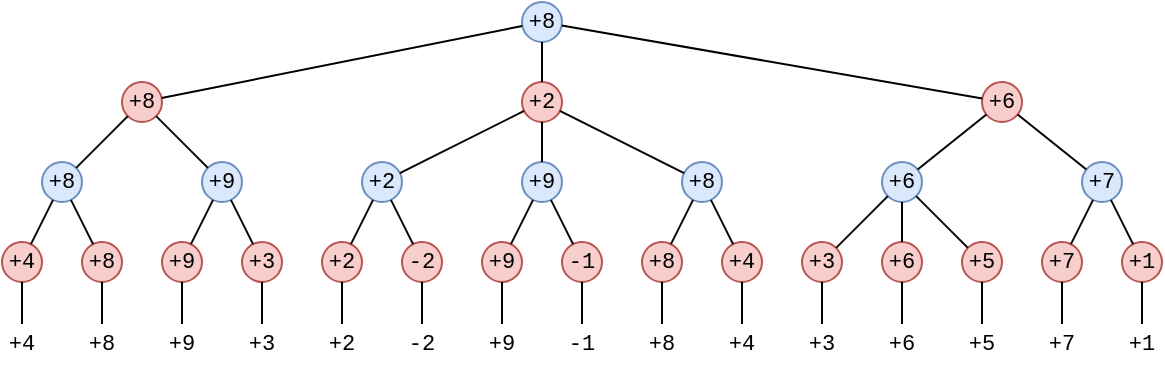 <mxfile version="24.7.5">
  <diagram name="Page-1" id="nAOH3eZicdSQfYtLonMW">
    <mxGraphModel dx="676" dy="428" grid="1" gridSize="10" guides="1" tooltips="1" connect="1" arrows="1" fold="1" page="1" pageScale="1" pageWidth="600" pageHeight="200" math="0" shadow="0">
      <root>
        <mxCell id="0" />
        <mxCell id="1" parent="0" />
        <mxCell id="9BBqrbZMhpgvefR6SsMU-2" value="+8" style="ellipse;whiteSpace=wrap;html=1;aspect=fixed;fontFamily=Courier New;fontSize=11;fillColor=#dae8fc;strokeColor=#6c8ebf;" parent="1" vertex="1">
          <mxGeometry x="270" y="10" width="20" height="20" as="geometry" />
        </mxCell>
        <mxCell id="9BBqrbZMhpgvefR6SsMU-8" value="+8" style="ellipse;whiteSpace=wrap;html=1;aspect=fixed;fontFamily=Courier New;fontSize=11;fillColor=#f8cecc;strokeColor=#b85450;" parent="1" vertex="1">
          <mxGeometry x="70" y="50" width="20" height="20" as="geometry" />
        </mxCell>
        <mxCell id="9BBqrbZMhpgvefR6SsMU-9" value="+2" style="ellipse;whiteSpace=wrap;html=1;aspect=fixed;fontFamily=Courier New;fontSize=11;fillColor=#f8cecc;strokeColor=#b85450;" parent="1" vertex="1">
          <mxGeometry x="270" y="50" width="20" height="20" as="geometry" />
        </mxCell>
        <mxCell id="9BBqrbZMhpgvefR6SsMU-10" value="+6" style="ellipse;whiteSpace=wrap;html=1;aspect=fixed;fontFamily=Courier New;fontSize=11;fillColor=#f8cecc;strokeColor=#b85450;" parent="1" vertex="1">
          <mxGeometry x="500" y="50" width="20" height="20" as="geometry" />
        </mxCell>
        <mxCell id="9BBqrbZMhpgvefR6SsMU-13" value="" style="endArrow=none;html=1;rounded=0;fontFamily=Courier New;fontSize=11;" parent="1" source="9BBqrbZMhpgvefR6SsMU-8" target="9BBqrbZMhpgvefR6SsMU-2" edge="1">
          <mxGeometry width="50" height="50" relative="1" as="geometry">
            <mxPoint x="440" y="180" as="sourcePoint" />
            <mxPoint x="490" y="130" as="targetPoint" />
          </mxGeometry>
        </mxCell>
        <mxCell id="9BBqrbZMhpgvefR6SsMU-14" value="" style="endArrow=none;html=1;rounded=0;fontFamily=Courier New;fontSize=11;" parent="1" source="9BBqrbZMhpgvefR6SsMU-9" target="9BBqrbZMhpgvefR6SsMU-2" edge="1">
          <mxGeometry width="50" height="50" relative="1" as="geometry">
            <mxPoint x="179" y="76" as="sourcePoint" />
            <mxPoint x="301" y="24" as="targetPoint" />
          </mxGeometry>
        </mxCell>
        <mxCell id="9BBqrbZMhpgvefR6SsMU-15" value="" style="endArrow=none;html=1;rounded=0;fontFamily=Courier New;fontSize=11;" parent="1" source="9BBqrbZMhpgvefR6SsMU-10" target="9BBqrbZMhpgvefR6SsMU-2" edge="1">
          <mxGeometry width="50" height="50" relative="1" as="geometry">
            <mxPoint x="189" y="86" as="sourcePoint" />
            <mxPoint x="311" y="34" as="targetPoint" />
          </mxGeometry>
        </mxCell>
        <mxCell id="9BBqrbZMhpgvefR6SsMU-16" value="+8" style="ellipse;whiteSpace=wrap;html=1;aspect=fixed;fontFamily=Courier New;fontSize=11;fillColor=#dae8fc;strokeColor=#6c8ebf;" parent="1" vertex="1">
          <mxGeometry x="30" y="90" width="20" height="20" as="geometry" />
        </mxCell>
        <mxCell id="9BBqrbZMhpgvefR6SsMU-17" value="+2" style="ellipse;whiteSpace=wrap;html=1;aspect=fixed;fontFamily=Courier New;fontSize=11;fillColor=#dae8fc;strokeColor=#6c8ebf;" parent="1" vertex="1">
          <mxGeometry x="190" y="90" width="20" height="20" as="geometry" />
        </mxCell>
        <mxCell id="9BBqrbZMhpgvefR6SsMU-18" value="+8" style="ellipse;whiteSpace=wrap;html=1;aspect=fixed;fontFamily=Courier New;fontSize=11;fillColor=#dae8fc;strokeColor=#6c8ebf;" parent="1" vertex="1">
          <mxGeometry x="350" y="90" width="20" height="20" as="geometry" />
        </mxCell>
        <mxCell id="9BBqrbZMhpgvefR6SsMU-19" value="+9" style="ellipse;whiteSpace=wrap;html=1;aspect=fixed;fontFamily=Courier New;fontSize=11;fillColor=#dae8fc;strokeColor=#6c8ebf;" parent="1" vertex="1">
          <mxGeometry x="110" y="90" width="20" height="20" as="geometry" />
        </mxCell>
        <mxCell id="9BBqrbZMhpgvefR6SsMU-20" value="+9" style="ellipse;whiteSpace=wrap;html=1;aspect=fixed;fontFamily=Courier New;fontSize=11;fillColor=#dae8fc;strokeColor=#6c8ebf;" parent="1" vertex="1">
          <mxGeometry x="270" y="90" width="20" height="20" as="geometry" />
        </mxCell>
        <mxCell id="9BBqrbZMhpgvefR6SsMU-21" value="+6" style="ellipse;whiteSpace=wrap;html=1;aspect=fixed;fontFamily=Courier New;fontSize=11;fillColor=#dae8fc;strokeColor=#6c8ebf;" parent="1" vertex="1">
          <mxGeometry x="450" y="90" width="20" height="20" as="geometry" />
        </mxCell>
        <mxCell id="9BBqrbZMhpgvefR6SsMU-23" value="+7" style="ellipse;whiteSpace=wrap;html=1;aspect=fixed;fontFamily=Courier New;fontSize=11;fillColor=#dae8fc;strokeColor=#6c8ebf;" parent="1" vertex="1">
          <mxGeometry x="550" y="90" width="20" height="20" as="geometry" />
        </mxCell>
        <mxCell id="9BBqrbZMhpgvefR6SsMU-24" value="" style="endArrow=none;html=1;rounded=0;fontFamily=Courier New;fontSize=11;" parent="1" source="9BBqrbZMhpgvefR6SsMU-16" target="9BBqrbZMhpgvefR6SsMU-8" edge="1">
          <mxGeometry width="50" height="50" relative="1" as="geometry">
            <mxPoint x="170" y="48" as="sourcePoint" />
            <mxPoint x="300" y="22" as="targetPoint" />
          </mxGeometry>
        </mxCell>
        <mxCell id="9BBqrbZMhpgvefR6SsMU-25" value="" style="endArrow=none;html=1;rounded=0;fontFamily=Courier New;fontSize=11;" parent="1" source="9BBqrbZMhpgvefR6SsMU-19" target="9BBqrbZMhpgvefR6SsMU-8" edge="1">
          <mxGeometry width="50" height="50" relative="1" as="geometry">
            <mxPoint x="97" y="113" as="sourcePoint" />
            <mxPoint x="153" y="57" as="targetPoint" />
          </mxGeometry>
        </mxCell>
        <mxCell id="9BBqrbZMhpgvefR6SsMU-26" value="" style="endArrow=none;html=1;rounded=0;fontFamily=Courier New;fontSize=11;" parent="1" source="9BBqrbZMhpgvefR6SsMU-17" target="9BBqrbZMhpgvefR6SsMU-9" edge="1">
          <mxGeometry width="50" height="50" relative="1" as="geometry">
            <mxPoint x="107" y="123" as="sourcePoint" />
            <mxPoint x="163" y="67" as="targetPoint" />
          </mxGeometry>
        </mxCell>
        <mxCell id="9BBqrbZMhpgvefR6SsMU-27" value="" style="endArrow=none;html=1;rounded=0;fontFamily=Courier New;fontSize=11;" parent="1" source="9BBqrbZMhpgvefR6SsMU-20" target="9BBqrbZMhpgvefR6SsMU-9" edge="1">
          <mxGeometry width="50" height="50" relative="1" as="geometry">
            <mxPoint x="117" y="133" as="sourcePoint" />
            <mxPoint x="173" y="77" as="targetPoint" />
          </mxGeometry>
        </mxCell>
        <mxCell id="9BBqrbZMhpgvefR6SsMU-28" value="" style="endArrow=none;html=1;rounded=0;fontFamily=Courier New;fontSize=11;" parent="1" source="9BBqrbZMhpgvefR6SsMU-18" target="9BBqrbZMhpgvefR6SsMU-9" edge="1">
          <mxGeometry width="50" height="50" relative="1" as="geometry">
            <mxPoint x="327" y="110" as="sourcePoint" />
            <mxPoint x="313" y="60" as="targetPoint" />
          </mxGeometry>
        </mxCell>
        <mxCell id="9BBqrbZMhpgvefR6SsMU-29" value="" style="endArrow=none;html=1;rounded=0;fontFamily=Courier New;fontSize=11;" parent="1" source="9BBqrbZMhpgvefR6SsMU-21" target="9BBqrbZMhpgvefR6SsMU-10" edge="1">
          <mxGeometry width="50" height="50" relative="1" as="geometry">
            <mxPoint x="337" y="120" as="sourcePoint" />
            <mxPoint x="323" y="70" as="targetPoint" />
          </mxGeometry>
        </mxCell>
        <mxCell id="9BBqrbZMhpgvefR6SsMU-30" value="" style="endArrow=none;html=1;rounded=0;fontFamily=Courier New;fontSize=11;" parent="1" source="9BBqrbZMhpgvefR6SsMU-23" target="9BBqrbZMhpgvefR6SsMU-10" edge="1">
          <mxGeometry width="50" height="50" relative="1" as="geometry">
            <mxPoint x="477" y="110" as="sourcePoint" />
            <mxPoint x="463" y="60" as="targetPoint" />
          </mxGeometry>
        </mxCell>
        <mxCell id="9BBqrbZMhpgvefR6SsMU-31" value="+4" style="ellipse;whiteSpace=wrap;html=1;aspect=fixed;fontFamily=Courier New;fontSize=11;fillColor=#f8cecc;strokeColor=#b85450;" parent="1" vertex="1">
          <mxGeometry x="10" y="130" width="20" height="20" as="geometry" />
        </mxCell>
        <mxCell id="9BBqrbZMhpgvefR6SsMU-32" value="+8" style="ellipse;whiteSpace=wrap;html=1;aspect=fixed;fontFamily=Courier New;fontSize=11;fillColor=#f8cecc;strokeColor=#b85450;" parent="1" vertex="1">
          <mxGeometry x="50" y="130" width="20" height="20" as="geometry" />
        </mxCell>
        <mxCell id="9BBqrbZMhpgvefR6SsMU-33" value="" style="endArrow=none;html=1;rounded=0;fontFamily=Courier New;fontSize=11;" parent="1" source="9BBqrbZMhpgvefR6SsMU-31" target="9BBqrbZMhpgvefR6SsMU-16" edge="1">
          <mxGeometry width="50" height="50" relative="1" as="geometry">
            <mxPoint x="-13" y="160" as="sourcePoint" />
            <mxPoint x="93" y="87" as="targetPoint" />
          </mxGeometry>
        </mxCell>
        <mxCell id="9BBqrbZMhpgvefR6SsMU-34" value="" style="endArrow=none;html=1;rounded=0;fontFamily=Courier New;fontSize=11;" parent="1" source="9BBqrbZMhpgvefR6SsMU-32" target="9BBqrbZMhpgvefR6SsMU-16" edge="1">
          <mxGeometry width="50" height="50" relative="1" as="geometry">
            <mxPoint x="127" y="150" as="sourcePoint" />
            <mxPoint x="109" y="85" as="targetPoint" />
          </mxGeometry>
        </mxCell>
        <mxCell id="9BBqrbZMhpgvefR6SsMU-35" value="+9" style="ellipse;whiteSpace=wrap;html=1;aspect=fixed;fontFamily=Courier New;fontSize=11;fillColor=#f8cecc;strokeColor=#b85450;" parent="1" vertex="1">
          <mxGeometry x="90" y="130" width="20" height="20" as="geometry" />
        </mxCell>
        <mxCell id="9BBqrbZMhpgvefR6SsMU-36" value="+3" style="ellipse;whiteSpace=wrap;html=1;aspect=fixed;fontFamily=Courier New;fontSize=11;fillColor=#f8cecc;strokeColor=#b85450;" parent="1" vertex="1">
          <mxGeometry x="130" y="130" width="20" height="20" as="geometry" />
        </mxCell>
        <mxCell id="9BBqrbZMhpgvefR6SsMU-37" value="" style="endArrow=none;html=1;rounded=0;fontFamily=Courier New;fontSize=11;" parent="1" source="9BBqrbZMhpgvefR6SsMU-35" target="9BBqrbZMhpgvefR6SsMU-19" edge="1">
          <mxGeometry width="50" height="50" relative="1" as="geometry">
            <mxPoint x="67" y="160" as="sourcePoint" />
            <mxPoint x="173" y="87" as="targetPoint" />
          </mxGeometry>
        </mxCell>
        <mxCell id="9BBqrbZMhpgvefR6SsMU-38" value="" style="endArrow=none;html=1;rounded=0;fontFamily=Courier New;fontSize=11;" parent="1" source="9BBqrbZMhpgvefR6SsMU-36" target="9BBqrbZMhpgvefR6SsMU-19" edge="1">
          <mxGeometry width="50" height="50" relative="1" as="geometry">
            <mxPoint x="207" y="150" as="sourcePoint" />
            <mxPoint x="189" y="85" as="targetPoint" />
          </mxGeometry>
        </mxCell>
        <mxCell id="9BBqrbZMhpgvefR6SsMU-39" value="+2" style="ellipse;whiteSpace=wrap;html=1;aspect=fixed;fontFamily=Courier New;fontSize=11;fillColor=#f8cecc;strokeColor=#b85450;" parent="1" vertex="1">
          <mxGeometry x="170" y="130" width="20" height="20" as="geometry" />
        </mxCell>
        <mxCell id="9BBqrbZMhpgvefR6SsMU-40" value="-2" style="ellipse;whiteSpace=wrap;html=1;aspect=fixed;fontFamily=Courier New;fontSize=11;fillColor=#f8cecc;strokeColor=#b85450;" parent="1" vertex="1">
          <mxGeometry x="210" y="130" width="20" height="20" as="geometry" />
        </mxCell>
        <mxCell id="9BBqrbZMhpgvefR6SsMU-41" value="" style="endArrow=none;html=1;rounded=0;fontFamily=Courier New;fontSize=11;" parent="1" source="9BBqrbZMhpgvefR6SsMU-39" target="9BBqrbZMhpgvefR6SsMU-17" edge="1">
          <mxGeometry width="50" height="50" relative="1" as="geometry">
            <mxPoint x="127" y="160" as="sourcePoint" />
            <mxPoint x="233" y="87" as="targetPoint" />
          </mxGeometry>
        </mxCell>
        <mxCell id="9BBqrbZMhpgvefR6SsMU-42" value="" style="endArrow=none;html=1;rounded=0;fontFamily=Courier New;fontSize=11;" parent="1" source="9BBqrbZMhpgvefR6SsMU-40" target="9BBqrbZMhpgvefR6SsMU-17" edge="1">
          <mxGeometry width="50" height="50" relative="1" as="geometry">
            <mxPoint x="267" y="150" as="sourcePoint" />
            <mxPoint x="249" y="85" as="targetPoint" />
          </mxGeometry>
        </mxCell>
        <mxCell id="9BBqrbZMhpgvefR6SsMU-43" value="+9" style="ellipse;whiteSpace=wrap;html=1;aspect=fixed;fontFamily=Courier New;fontSize=11;fillColor=#f8cecc;strokeColor=#b85450;" parent="1" vertex="1">
          <mxGeometry x="250" y="130" width="20" height="20" as="geometry" />
        </mxCell>
        <mxCell id="9BBqrbZMhpgvefR6SsMU-44" value="-1" style="ellipse;whiteSpace=wrap;html=1;aspect=fixed;fontFamily=Courier New;fontSize=11;fillColor=#f8cecc;strokeColor=#b85450;" parent="1" vertex="1">
          <mxGeometry x="290" y="130" width="20" height="20" as="geometry" />
        </mxCell>
        <mxCell id="9BBqrbZMhpgvefR6SsMU-45" value="" style="endArrow=none;html=1;rounded=0;fontFamily=Courier New;fontSize=11;" parent="1" source="9BBqrbZMhpgvefR6SsMU-43" target="9BBqrbZMhpgvefR6SsMU-20" edge="1">
          <mxGeometry width="50" height="50" relative="1" as="geometry">
            <mxPoint x="187" y="160" as="sourcePoint" />
            <mxPoint x="293" y="87" as="targetPoint" />
          </mxGeometry>
        </mxCell>
        <mxCell id="9BBqrbZMhpgvefR6SsMU-46" value="" style="endArrow=none;html=1;rounded=0;fontFamily=Courier New;fontSize=11;" parent="1" source="9BBqrbZMhpgvefR6SsMU-44" target="9BBqrbZMhpgvefR6SsMU-20" edge="1">
          <mxGeometry width="50" height="50" relative="1" as="geometry">
            <mxPoint x="327" y="150" as="sourcePoint" />
            <mxPoint x="309" y="85" as="targetPoint" />
          </mxGeometry>
        </mxCell>
        <mxCell id="9BBqrbZMhpgvefR6SsMU-47" value="+3" style="ellipse;whiteSpace=wrap;html=1;aspect=fixed;fontFamily=Courier New;fontSize=11;fillColor=#f8cecc;strokeColor=#b85450;" parent="1" vertex="1">
          <mxGeometry x="410" y="130" width="20" height="20" as="geometry" />
        </mxCell>
        <mxCell id="9BBqrbZMhpgvefR6SsMU-48" value="+6" style="ellipse;whiteSpace=wrap;html=1;aspect=fixed;fontFamily=Courier New;fontSize=11;fillColor=#f8cecc;strokeColor=#b85450;" parent="1" vertex="1">
          <mxGeometry x="450" y="130" width="20" height="20" as="geometry" />
        </mxCell>
        <mxCell id="9BBqrbZMhpgvefR6SsMU-49" value="" style="endArrow=none;html=1;rounded=0;fontFamily=Courier New;fontSize=11;" parent="1" source="9BBqrbZMhpgvefR6SsMU-47" target="9BBqrbZMhpgvefR6SsMU-21" edge="1">
          <mxGeometry width="50" height="50" relative="1" as="geometry">
            <mxPoint x="307" y="160" as="sourcePoint" />
            <mxPoint x="413" y="87" as="targetPoint" />
          </mxGeometry>
        </mxCell>
        <mxCell id="9BBqrbZMhpgvefR6SsMU-50" value="" style="endArrow=none;html=1;rounded=0;fontFamily=Courier New;fontSize=11;" parent="1" source="9BBqrbZMhpgvefR6SsMU-48" target="9BBqrbZMhpgvefR6SsMU-21" edge="1">
          <mxGeometry width="50" height="50" relative="1" as="geometry">
            <mxPoint x="447" y="150" as="sourcePoint" />
            <mxPoint x="429" y="85" as="targetPoint" />
          </mxGeometry>
        </mxCell>
        <mxCell id="9BBqrbZMhpgvefR6SsMU-51" value="+7" style="ellipse;whiteSpace=wrap;html=1;aspect=fixed;fontFamily=Courier New;fontSize=11;fillColor=#f8cecc;strokeColor=#b85450;" parent="1" vertex="1">
          <mxGeometry x="530" y="130" width="20" height="20" as="geometry" />
        </mxCell>
        <mxCell id="9BBqrbZMhpgvefR6SsMU-52" value="+1" style="ellipse;whiteSpace=wrap;html=1;aspect=fixed;fontFamily=Courier New;fontSize=11;fillColor=#f8cecc;strokeColor=#b85450;" parent="1" vertex="1">
          <mxGeometry x="570" y="130" width="20" height="20" as="geometry" />
        </mxCell>
        <mxCell id="9BBqrbZMhpgvefR6SsMU-53" value="" style="endArrow=none;html=1;rounded=0;fontFamily=Courier New;fontSize=11;" parent="1" source="9BBqrbZMhpgvefR6SsMU-51" target="9BBqrbZMhpgvefR6SsMU-23" edge="1">
          <mxGeometry width="50" height="50" relative="1" as="geometry">
            <mxPoint x="387" y="160" as="sourcePoint" />
            <mxPoint x="493" y="87" as="targetPoint" />
          </mxGeometry>
        </mxCell>
        <mxCell id="9BBqrbZMhpgvefR6SsMU-54" value="" style="endArrow=none;html=1;rounded=0;fontFamily=Courier New;fontSize=11;" parent="1" source="9BBqrbZMhpgvefR6SsMU-52" target="9BBqrbZMhpgvefR6SsMU-23" edge="1">
          <mxGeometry width="50" height="50" relative="1" as="geometry">
            <mxPoint x="527" y="150" as="sourcePoint" />
            <mxPoint x="509" y="85" as="targetPoint" />
          </mxGeometry>
        </mxCell>
        <mxCell id="9BBqrbZMhpgvefR6SsMU-55" value="+5" style="ellipse;whiteSpace=wrap;html=1;aspect=fixed;fontFamily=Courier New;fontSize=11;fillColor=#f8cecc;strokeColor=#b85450;" parent="1" vertex="1">
          <mxGeometry x="490" y="130" width="20" height="20" as="geometry" />
        </mxCell>
        <mxCell id="9BBqrbZMhpgvefR6SsMU-56" value="" style="endArrow=none;html=1;rounded=0;fontFamily=Courier New;fontSize=11;" parent="1" source="9BBqrbZMhpgvefR6SsMU-55" target="9BBqrbZMhpgvefR6SsMU-21" edge="1">
          <mxGeometry width="50" height="50" relative="1" as="geometry">
            <mxPoint x="467" y="150" as="sourcePoint" />
            <mxPoint x="449" y="85" as="targetPoint" />
          </mxGeometry>
        </mxCell>
        <mxCell id="9BBqrbZMhpgvefR6SsMU-57" value="+8" style="ellipse;whiteSpace=wrap;html=1;aspect=fixed;fontFamily=Courier New;fontSize=11;fillColor=#f8cecc;strokeColor=#b85450;" parent="1" vertex="1">
          <mxGeometry x="330" y="130" width="20" height="20" as="geometry" />
        </mxCell>
        <mxCell id="9BBqrbZMhpgvefR6SsMU-58" value="+4" style="ellipse;whiteSpace=wrap;html=1;aspect=fixed;fontFamily=Courier New;fontSize=11;fillColor=#f8cecc;strokeColor=#b85450;" parent="1" vertex="1">
          <mxGeometry x="370" y="130" width="20" height="20" as="geometry" />
        </mxCell>
        <mxCell id="9BBqrbZMhpgvefR6SsMU-59" value="" style="endArrow=none;html=1;rounded=0;fontFamily=Courier New;fontSize=11;" parent="1" source="9BBqrbZMhpgvefR6SsMU-57" target="9BBqrbZMhpgvefR6SsMU-18" edge="1">
          <mxGeometry width="50" height="50" relative="1" as="geometry">
            <mxPoint x="242" y="161" as="sourcePoint" />
            <mxPoint x="351" y="80" as="targetPoint" />
          </mxGeometry>
        </mxCell>
        <mxCell id="9BBqrbZMhpgvefR6SsMU-60" value="" style="endArrow=none;html=1;rounded=0;fontFamily=Courier New;fontSize=11;" parent="1" source="9BBqrbZMhpgvefR6SsMU-58" target="9BBqrbZMhpgvefR6SsMU-18" edge="1">
          <mxGeometry width="50" height="50" relative="1" as="geometry">
            <mxPoint x="382" y="151" as="sourcePoint" />
            <mxPoint x="357" y="81" as="targetPoint" />
          </mxGeometry>
        </mxCell>
        <mxCell id="Qq3qGLP8-f37mIoQ0mAc-1" value="+4" style="ellipse;whiteSpace=wrap;html=1;aspect=fixed;fontFamily=Courier New;fontSize=11;strokeColor=#FFFFFF;" vertex="1" parent="1">
          <mxGeometry x="10" y="171" width="20" height="20" as="geometry" />
        </mxCell>
        <mxCell id="Qq3qGLP8-f37mIoQ0mAc-2" value="" style="endArrow=none;html=1;rounded=0;fontFamily=Courier New;fontSize=11;" edge="1" parent="1" source="Qq3qGLP8-f37mIoQ0mAc-1" target="9BBqrbZMhpgvefR6SsMU-31">
          <mxGeometry width="50" height="50" relative="1" as="geometry">
            <mxPoint x="-13" y="201" as="sourcePoint" />
            <mxPoint x="36" y="150" as="targetPoint" />
          </mxGeometry>
        </mxCell>
        <mxCell id="Qq3qGLP8-f37mIoQ0mAc-3" value="+8" style="ellipse;whiteSpace=wrap;html=1;aspect=fixed;fontFamily=Courier New;fontSize=11;strokeColor=#FFFFFF;" vertex="1" parent="1">
          <mxGeometry x="50" y="171" width="20" height="20" as="geometry" />
        </mxCell>
        <mxCell id="Qq3qGLP8-f37mIoQ0mAc-4" value="" style="endArrow=none;html=1;rounded=0;fontFamily=Courier New;fontSize=11;" edge="1" parent="1" source="Qq3qGLP8-f37mIoQ0mAc-3">
          <mxGeometry width="50" height="50" relative="1" as="geometry">
            <mxPoint x="27" y="201" as="sourcePoint" />
            <mxPoint x="60" y="150" as="targetPoint" />
          </mxGeometry>
        </mxCell>
        <mxCell id="Qq3qGLP8-f37mIoQ0mAc-5" value="+9" style="ellipse;whiteSpace=wrap;html=1;aspect=fixed;fontFamily=Courier New;fontSize=11;strokeColor=#FFFFFF;" vertex="1" parent="1">
          <mxGeometry x="90" y="171" width="20" height="20" as="geometry" />
        </mxCell>
        <mxCell id="Qq3qGLP8-f37mIoQ0mAc-6" value="" style="endArrow=none;html=1;rounded=0;fontFamily=Courier New;fontSize=11;" edge="1" parent="1" source="Qq3qGLP8-f37mIoQ0mAc-5">
          <mxGeometry width="50" height="50" relative="1" as="geometry">
            <mxPoint x="67" y="201" as="sourcePoint" />
            <mxPoint x="100" y="150" as="targetPoint" />
          </mxGeometry>
        </mxCell>
        <mxCell id="Qq3qGLP8-f37mIoQ0mAc-9" value="+3" style="ellipse;whiteSpace=wrap;html=1;aspect=fixed;fontFamily=Courier New;fontSize=11;strokeColor=#FFFFFF;" vertex="1" parent="1">
          <mxGeometry x="130" y="171" width="20" height="20" as="geometry" />
        </mxCell>
        <mxCell id="Qq3qGLP8-f37mIoQ0mAc-10" value="" style="endArrow=none;html=1;rounded=0;fontFamily=Courier New;fontSize=11;" edge="1" parent="1" source="Qq3qGLP8-f37mIoQ0mAc-9">
          <mxGeometry width="50" height="50" relative="1" as="geometry">
            <mxPoint x="107" y="201" as="sourcePoint" />
            <mxPoint x="140" y="150" as="targetPoint" />
          </mxGeometry>
        </mxCell>
        <mxCell id="Qq3qGLP8-f37mIoQ0mAc-11" value="+2" style="ellipse;whiteSpace=wrap;html=1;aspect=fixed;fontFamily=Courier New;fontSize=11;strokeColor=#FFFFFF;" vertex="1" parent="1">
          <mxGeometry x="170" y="171" width="20" height="20" as="geometry" />
        </mxCell>
        <mxCell id="Qq3qGLP8-f37mIoQ0mAc-12" value="" style="endArrow=none;html=1;rounded=0;fontFamily=Courier New;fontSize=11;" edge="1" parent="1" source="Qq3qGLP8-f37mIoQ0mAc-11">
          <mxGeometry width="50" height="50" relative="1" as="geometry">
            <mxPoint x="147" y="201" as="sourcePoint" />
            <mxPoint x="180" y="150" as="targetPoint" />
          </mxGeometry>
        </mxCell>
        <mxCell id="Qq3qGLP8-f37mIoQ0mAc-13" value="-2" style="ellipse;whiteSpace=wrap;html=1;aspect=fixed;fontFamily=Courier New;fontSize=11;strokeColor=#FFFFFF;" vertex="1" parent="1">
          <mxGeometry x="210" y="171" width="20" height="20" as="geometry" />
        </mxCell>
        <mxCell id="Qq3qGLP8-f37mIoQ0mAc-14" value="" style="endArrow=none;html=1;rounded=0;fontFamily=Courier New;fontSize=11;" edge="1" parent="1" source="Qq3qGLP8-f37mIoQ0mAc-13">
          <mxGeometry width="50" height="50" relative="1" as="geometry">
            <mxPoint x="187" y="201" as="sourcePoint" />
            <mxPoint x="220" y="150" as="targetPoint" />
          </mxGeometry>
        </mxCell>
        <mxCell id="Qq3qGLP8-f37mIoQ0mAc-15" value="+9" style="ellipse;whiteSpace=wrap;html=1;aspect=fixed;fontFamily=Courier New;fontSize=11;strokeColor=#FFFFFF;" vertex="1" parent="1">
          <mxGeometry x="250" y="171" width="20" height="20" as="geometry" />
        </mxCell>
        <mxCell id="Qq3qGLP8-f37mIoQ0mAc-16" value="" style="endArrow=none;html=1;rounded=0;fontFamily=Courier New;fontSize=11;" edge="1" parent="1" source="Qq3qGLP8-f37mIoQ0mAc-15">
          <mxGeometry width="50" height="50" relative="1" as="geometry">
            <mxPoint x="227" y="201" as="sourcePoint" />
            <mxPoint x="260" y="150" as="targetPoint" />
          </mxGeometry>
        </mxCell>
        <mxCell id="Qq3qGLP8-f37mIoQ0mAc-17" value="-1" style="ellipse;whiteSpace=wrap;html=1;aspect=fixed;fontFamily=Courier New;fontSize=11;strokeColor=#FFFFFF;" vertex="1" parent="1">
          <mxGeometry x="290" y="171" width="20" height="20" as="geometry" />
        </mxCell>
        <mxCell id="Qq3qGLP8-f37mIoQ0mAc-18" value="" style="endArrow=none;html=1;rounded=0;fontFamily=Courier New;fontSize=11;" edge="1" parent="1" source="Qq3qGLP8-f37mIoQ0mAc-17">
          <mxGeometry width="50" height="50" relative="1" as="geometry">
            <mxPoint x="267" y="201" as="sourcePoint" />
            <mxPoint x="300" y="150" as="targetPoint" />
          </mxGeometry>
        </mxCell>
        <mxCell id="Qq3qGLP8-f37mIoQ0mAc-19" value="+8" style="ellipse;whiteSpace=wrap;html=1;aspect=fixed;fontFamily=Courier New;fontSize=11;strokeColor=#FFFFFF;" vertex="1" parent="1">
          <mxGeometry x="330" y="171" width="20" height="20" as="geometry" />
        </mxCell>
        <mxCell id="Qq3qGLP8-f37mIoQ0mAc-20" value="" style="endArrow=none;html=1;rounded=0;fontFamily=Courier New;fontSize=11;" edge="1" parent="1" source="Qq3qGLP8-f37mIoQ0mAc-19">
          <mxGeometry width="50" height="50" relative="1" as="geometry">
            <mxPoint x="307" y="201" as="sourcePoint" />
            <mxPoint x="340" y="150" as="targetPoint" />
          </mxGeometry>
        </mxCell>
        <mxCell id="Qq3qGLP8-f37mIoQ0mAc-21" value="+4" style="ellipse;whiteSpace=wrap;html=1;aspect=fixed;fontFamily=Courier New;fontSize=11;strokeColor=#FFFFFF;" vertex="1" parent="1">
          <mxGeometry x="370" y="171" width="20" height="20" as="geometry" />
        </mxCell>
        <mxCell id="Qq3qGLP8-f37mIoQ0mAc-22" value="" style="endArrow=none;html=1;rounded=0;fontFamily=Courier New;fontSize=11;" edge="1" parent="1" source="Qq3qGLP8-f37mIoQ0mAc-21">
          <mxGeometry width="50" height="50" relative="1" as="geometry">
            <mxPoint x="347" y="201" as="sourcePoint" />
            <mxPoint x="380" y="150" as="targetPoint" />
          </mxGeometry>
        </mxCell>
        <mxCell id="Qq3qGLP8-f37mIoQ0mAc-23" value="+3" style="ellipse;whiteSpace=wrap;html=1;aspect=fixed;fontFamily=Courier New;fontSize=11;strokeColor=#FFFFFF;" vertex="1" parent="1">
          <mxGeometry x="410" y="171" width="20" height="20" as="geometry" />
        </mxCell>
        <mxCell id="Qq3qGLP8-f37mIoQ0mAc-24" value="" style="endArrow=none;html=1;rounded=0;fontFamily=Courier New;fontSize=11;" edge="1" parent="1" source="Qq3qGLP8-f37mIoQ0mAc-23">
          <mxGeometry width="50" height="50" relative="1" as="geometry">
            <mxPoint x="387" y="201" as="sourcePoint" />
            <mxPoint x="420" y="150" as="targetPoint" />
          </mxGeometry>
        </mxCell>
        <mxCell id="Qq3qGLP8-f37mIoQ0mAc-25" value="+6" style="ellipse;whiteSpace=wrap;html=1;aspect=fixed;fontFamily=Courier New;fontSize=11;strokeColor=#FFFFFF;" vertex="1" parent="1">
          <mxGeometry x="450" y="171" width="20" height="20" as="geometry" />
        </mxCell>
        <mxCell id="Qq3qGLP8-f37mIoQ0mAc-26" value="" style="endArrow=none;html=1;rounded=0;fontFamily=Courier New;fontSize=11;" edge="1" parent="1" source="Qq3qGLP8-f37mIoQ0mAc-25">
          <mxGeometry width="50" height="50" relative="1" as="geometry">
            <mxPoint x="427" y="201" as="sourcePoint" />
            <mxPoint x="460" y="150" as="targetPoint" />
          </mxGeometry>
        </mxCell>
        <mxCell id="Qq3qGLP8-f37mIoQ0mAc-29" value="+5" style="ellipse;whiteSpace=wrap;html=1;aspect=fixed;fontFamily=Courier New;fontSize=11;strokeColor=#FFFFFF;" vertex="1" parent="1">
          <mxGeometry x="490" y="171" width="20" height="20" as="geometry" />
        </mxCell>
        <mxCell id="Qq3qGLP8-f37mIoQ0mAc-30" value="" style="endArrow=none;html=1;rounded=0;fontFamily=Courier New;fontSize=11;" edge="1" parent="1" source="Qq3qGLP8-f37mIoQ0mAc-29">
          <mxGeometry width="50" height="50" relative="1" as="geometry">
            <mxPoint x="467" y="201" as="sourcePoint" />
            <mxPoint x="500" y="150" as="targetPoint" />
          </mxGeometry>
        </mxCell>
        <mxCell id="Qq3qGLP8-f37mIoQ0mAc-31" value="+7" style="ellipse;whiteSpace=wrap;html=1;aspect=fixed;fontFamily=Courier New;fontSize=11;strokeColor=#FFFFFF;" vertex="1" parent="1">
          <mxGeometry x="530" y="171" width="20" height="20" as="geometry" />
        </mxCell>
        <mxCell id="Qq3qGLP8-f37mIoQ0mAc-32" value="" style="endArrow=none;html=1;rounded=0;fontFamily=Courier New;fontSize=11;" edge="1" parent="1" source="Qq3qGLP8-f37mIoQ0mAc-31">
          <mxGeometry width="50" height="50" relative="1" as="geometry">
            <mxPoint x="507" y="201" as="sourcePoint" />
            <mxPoint x="540" y="150" as="targetPoint" />
          </mxGeometry>
        </mxCell>
        <mxCell id="Qq3qGLP8-f37mIoQ0mAc-33" value="+1" style="ellipse;whiteSpace=wrap;html=1;aspect=fixed;fontFamily=Courier New;fontSize=11;strokeColor=#FFFFFF;" vertex="1" parent="1">
          <mxGeometry x="570" y="171" width="20" height="20" as="geometry" />
        </mxCell>
        <mxCell id="Qq3qGLP8-f37mIoQ0mAc-34" value="" style="endArrow=none;html=1;rounded=0;fontFamily=Courier New;fontSize=11;" edge="1" parent="1" source="Qq3qGLP8-f37mIoQ0mAc-33">
          <mxGeometry width="50" height="50" relative="1" as="geometry">
            <mxPoint x="547" y="201" as="sourcePoint" />
            <mxPoint x="580" y="150" as="targetPoint" />
          </mxGeometry>
        </mxCell>
      </root>
    </mxGraphModel>
  </diagram>
</mxfile>
